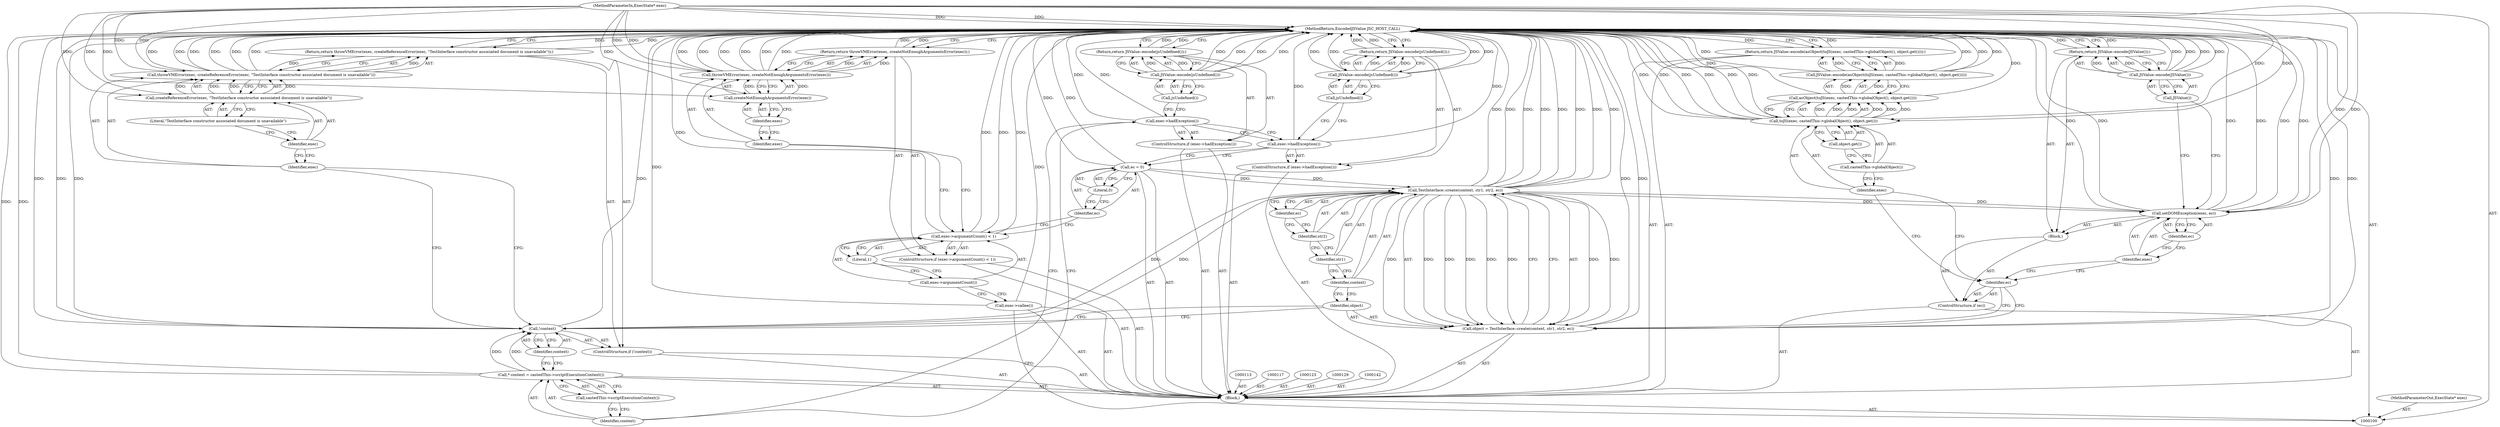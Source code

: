 digraph "0_Chrome_b944f670bb7a8a919daac497a4ea0536c954c201_16" {
"1000166" [label="(MethodReturn,EncodedJSValue JSC_HOST_CALL)"];
"1000101" [label="(MethodParameterIn,ExecState* exec)"];
"1000255" [label="(MethodParameterOut,ExecState* exec)"];
"1000124" [label="(ControlStructure,if (exec->hadException()))"];
"1000125" [label="(Call,exec->hadException())"];
"1000127" [label="(Call,JSValue::encode(jsUndefined()))"];
"1000128" [label="(Call,jsUndefined())"];
"1000126" [label="(Return,return JSValue::encode(jsUndefined());)"];
"1000130" [label="(Call,* context = castedThis->scriptExecutionContext())"];
"1000131" [label="(Identifier,context)"];
"1000132" [label="(Call,castedThis->scriptExecutionContext())"];
"1000133" [label="(ControlStructure,if (!context))"];
"1000134" [label="(Call,!context)"];
"1000135" [label="(Identifier,context)"];
"1000137" [label="(Call,throwVMError(exec, createReferenceError(exec, \"TestInterface constructor associated document is unavailable\")))"];
"1000138" [label="(Identifier,exec)"];
"1000139" [label="(Call,createReferenceError(exec, \"TestInterface constructor associated document is unavailable\"))"];
"1000140" [label="(Identifier,exec)"];
"1000141" [label="(Literal,\"TestInterface constructor associated document is unavailable\")"];
"1000136" [label="(Return,return throwVMError(exec, createReferenceError(exec, \"TestInterface constructor associated document is unavailable\"));)"];
"1000143" [label="(Call,object = TestInterface::create(context, str1, str2, ec))"];
"1000144" [label="(Identifier,object)"];
"1000145" [label="(Call,TestInterface::create(context, str1, str2, ec))"];
"1000146" [label="(Identifier,context)"];
"1000147" [label="(Identifier,str1)"];
"1000148" [label="(Identifier,str2)"];
"1000149" [label="(Identifier,ec)"];
"1000152" [label="(Block,)"];
"1000150" [label="(ControlStructure,if (ec))"];
"1000151" [label="(Identifier,ec)"];
"1000154" [label="(Identifier,exec)"];
"1000155" [label="(Identifier,ec)"];
"1000153" [label="(Call,setDOMException(exec, ec))"];
"1000157" [label="(Call,JSValue::encode(JSValue()))"];
"1000158" [label="(Call,JSValue())"];
"1000156" [label="(Return,return JSValue::encode(JSValue());)"];
"1000102" [label="(Block,)"];
"1000160" [label="(Call,JSValue::encode(asObject(toJS(exec, castedThis->globalObject(), object.get()))))"];
"1000161" [label="(Call,asObject(toJS(exec, castedThis->globalObject(), object.get())))"];
"1000162" [label="(Call,toJS(exec, castedThis->globalObject(), object.get()))"];
"1000159" [label="(Return,return JSValue::encode(asObject(toJS(exec, castedThis->globalObject(), object.get())));)"];
"1000163" [label="(Identifier,exec)"];
"1000164" [label="(Call,castedThis->globalObject())"];
"1000165" [label="(Call,object.get())"];
"1000103" [label="(Call,exec->callee())"];
"1000107" [label="(Literal,1)"];
"1000104" [label="(ControlStructure,if (exec->argumentCount() < 1))"];
"1000105" [label="(Call,exec->argumentCount() < 1)"];
"1000106" [label="(Call,exec->argumentCount())"];
"1000109" [label="(Call,throwVMError(exec, createNotEnoughArgumentsError(exec)))"];
"1000110" [label="(Identifier,exec)"];
"1000111" [label="(Call,createNotEnoughArgumentsError(exec))"];
"1000112" [label="(Identifier,exec)"];
"1000108" [label="(Return,return throwVMError(exec, createNotEnoughArgumentsError(exec));)"];
"1000114" [label="(Call,ec = 0)"];
"1000115" [label="(Identifier,ec)"];
"1000116" [label="(Literal,0)"];
"1000118" [label="(ControlStructure,if (exec->hadException()))"];
"1000119" [label="(Call,exec->hadException())"];
"1000121" [label="(Call,JSValue::encode(jsUndefined()))"];
"1000122" [label="(Call,jsUndefined())"];
"1000120" [label="(Return,return JSValue::encode(jsUndefined());)"];
"1000166" -> "1000100"  [label="AST: "];
"1000166" -> "1000108"  [label="CFG: "];
"1000166" -> "1000120"  [label="CFG: "];
"1000166" -> "1000126"  [label="CFG: "];
"1000166" -> "1000136"  [label="CFG: "];
"1000166" -> "1000156"  [label="CFG: "];
"1000166" -> "1000159"  [label="CFG: "];
"1000136" -> "1000166"  [label="DDG: "];
"1000126" -> "1000166"  [label="DDG: "];
"1000120" -> "1000166"  [label="DDG: "];
"1000108" -> "1000166"  [label="DDG: "];
"1000125" -> "1000166"  [label="DDG: "];
"1000157" -> "1000166"  [label="DDG: "];
"1000157" -> "1000166"  [label="DDG: "];
"1000105" -> "1000166"  [label="DDG: "];
"1000105" -> "1000166"  [label="DDG: "];
"1000153" -> "1000166"  [label="DDG: "];
"1000153" -> "1000166"  [label="DDG: "];
"1000153" -> "1000166"  [label="DDG: "];
"1000119" -> "1000166"  [label="DDG: "];
"1000162" -> "1000166"  [label="DDG: "];
"1000162" -> "1000166"  [label="DDG: "];
"1000162" -> "1000166"  [label="DDG: "];
"1000160" -> "1000166"  [label="DDG: "];
"1000160" -> "1000166"  [label="DDG: "];
"1000130" -> "1000166"  [label="DDG: "];
"1000137" -> "1000166"  [label="DDG: "];
"1000137" -> "1000166"  [label="DDG: "];
"1000137" -> "1000166"  [label="DDG: "];
"1000143" -> "1000166"  [label="DDG: "];
"1000143" -> "1000166"  [label="DDG: "];
"1000134" -> "1000166"  [label="DDG: "];
"1000134" -> "1000166"  [label="DDG: "];
"1000103" -> "1000166"  [label="DDG: "];
"1000114" -> "1000166"  [label="DDG: "];
"1000121" -> "1000166"  [label="DDG: "];
"1000121" -> "1000166"  [label="DDG: "];
"1000145" -> "1000166"  [label="DDG: "];
"1000145" -> "1000166"  [label="DDG: "];
"1000145" -> "1000166"  [label="DDG: "];
"1000145" -> "1000166"  [label="DDG: "];
"1000127" -> "1000166"  [label="DDG: "];
"1000127" -> "1000166"  [label="DDG: "];
"1000101" -> "1000166"  [label="DDG: "];
"1000109" -> "1000166"  [label="DDG: "];
"1000109" -> "1000166"  [label="DDG: "];
"1000109" -> "1000166"  [label="DDG: "];
"1000161" -> "1000166"  [label="DDG: "];
"1000156" -> "1000166"  [label="DDG: "];
"1000159" -> "1000166"  [label="DDG: "];
"1000101" -> "1000100"  [label="AST: "];
"1000101" -> "1000166"  [label="DDG: "];
"1000101" -> "1000109"  [label="DDG: "];
"1000101" -> "1000111"  [label="DDG: "];
"1000101" -> "1000137"  [label="DDG: "];
"1000101" -> "1000139"  [label="DDG: "];
"1000101" -> "1000153"  [label="DDG: "];
"1000101" -> "1000162"  [label="DDG: "];
"1000255" -> "1000100"  [label="AST: "];
"1000124" -> "1000102"  [label="AST: "];
"1000125" -> "1000124"  [label="AST: "];
"1000126" -> "1000124"  [label="AST: "];
"1000125" -> "1000124"  [label="AST: "];
"1000125" -> "1000119"  [label="CFG: "];
"1000128" -> "1000125"  [label="CFG: "];
"1000131" -> "1000125"  [label="CFG: "];
"1000125" -> "1000166"  [label="DDG: "];
"1000127" -> "1000126"  [label="AST: "];
"1000127" -> "1000128"  [label="CFG: "];
"1000128" -> "1000127"  [label="AST: "];
"1000126" -> "1000127"  [label="CFG: "];
"1000127" -> "1000166"  [label="DDG: "];
"1000127" -> "1000166"  [label="DDG: "];
"1000127" -> "1000126"  [label="DDG: "];
"1000128" -> "1000127"  [label="AST: "];
"1000128" -> "1000125"  [label="CFG: "];
"1000127" -> "1000128"  [label="CFG: "];
"1000126" -> "1000124"  [label="AST: "];
"1000126" -> "1000127"  [label="CFG: "];
"1000127" -> "1000126"  [label="AST: "];
"1000166" -> "1000126"  [label="CFG: "];
"1000126" -> "1000166"  [label="DDG: "];
"1000127" -> "1000126"  [label="DDG: "];
"1000130" -> "1000102"  [label="AST: "];
"1000130" -> "1000132"  [label="CFG: "];
"1000131" -> "1000130"  [label="AST: "];
"1000132" -> "1000130"  [label="AST: "];
"1000135" -> "1000130"  [label="CFG: "];
"1000130" -> "1000166"  [label="DDG: "];
"1000130" -> "1000134"  [label="DDG: "];
"1000131" -> "1000130"  [label="AST: "];
"1000131" -> "1000125"  [label="CFG: "];
"1000132" -> "1000131"  [label="CFG: "];
"1000132" -> "1000130"  [label="AST: "];
"1000132" -> "1000131"  [label="CFG: "];
"1000130" -> "1000132"  [label="CFG: "];
"1000133" -> "1000102"  [label="AST: "];
"1000134" -> "1000133"  [label="AST: "];
"1000136" -> "1000133"  [label="AST: "];
"1000134" -> "1000133"  [label="AST: "];
"1000134" -> "1000135"  [label="CFG: "];
"1000135" -> "1000134"  [label="AST: "];
"1000138" -> "1000134"  [label="CFG: "];
"1000144" -> "1000134"  [label="CFG: "];
"1000134" -> "1000166"  [label="DDG: "];
"1000134" -> "1000166"  [label="DDG: "];
"1000130" -> "1000134"  [label="DDG: "];
"1000134" -> "1000145"  [label="DDG: "];
"1000135" -> "1000134"  [label="AST: "];
"1000135" -> "1000130"  [label="CFG: "];
"1000134" -> "1000135"  [label="CFG: "];
"1000137" -> "1000136"  [label="AST: "];
"1000137" -> "1000139"  [label="CFG: "];
"1000138" -> "1000137"  [label="AST: "];
"1000139" -> "1000137"  [label="AST: "];
"1000136" -> "1000137"  [label="CFG: "];
"1000137" -> "1000166"  [label="DDG: "];
"1000137" -> "1000166"  [label="DDG: "];
"1000137" -> "1000166"  [label="DDG: "];
"1000137" -> "1000136"  [label="DDG: "];
"1000139" -> "1000137"  [label="DDG: "];
"1000139" -> "1000137"  [label="DDG: "];
"1000101" -> "1000137"  [label="DDG: "];
"1000138" -> "1000137"  [label="AST: "];
"1000138" -> "1000134"  [label="CFG: "];
"1000140" -> "1000138"  [label="CFG: "];
"1000139" -> "1000137"  [label="AST: "];
"1000139" -> "1000141"  [label="CFG: "];
"1000140" -> "1000139"  [label="AST: "];
"1000141" -> "1000139"  [label="AST: "];
"1000137" -> "1000139"  [label="CFG: "];
"1000139" -> "1000137"  [label="DDG: "];
"1000139" -> "1000137"  [label="DDG: "];
"1000101" -> "1000139"  [label="DDG: "];
"1000140" -> "1000139"  [label="AST: "];
"1000140" -> "1000138"  [label="CFG: "];
"1000141" -> "1000140"  [label="CFG: "];
"1000141" -> "1000139"  [label="AST: "];
"1000141" -> "1000140"  [label="CFG: "];
"1000139" -> "1000141"  [label="CFG: "];
"1000136" -> "1000133"  [label="AST: "];
"1000136" -> "1000137"  [label="CFG: "];
"1000137" -> "1000136"  [label="AST: "];
"1000166" -> "1000136"  [label="CFG: "];
"1000136" -> "1000166"  [label="DDG: "];
"1000137" -> "1000136"  [label="DDG: "];
"1000143" -> "1000102"  [label="AST: "];
"1000143" -> "1000145"  [label="CFG: "];
"1000144" -> "1000143"  [label="AST: "];
"1000145" -> "1000143"  [label="AST: "];
"1000151" -> "1000143"  [label="CFG: "];
"1000143" -> "1000166"  [label="DDG: "];
"1000143" -> "1000166"  [label="DDG: "];
"1000145" -> "1000143"  [label="DDG: "];
"1000145" -> "1000143"  [label="DDG: "];
"1000145" -> "1000143"  [label="DDG: "];
"1000145" -> "1000143"  [label="DDG: "];
"1000144" -> "1000143"  [label="AST: "];
"1000144" -> "1000134"  [label="CFG: "];
"1000146" -> "1000144"  [label="CFG: "];
"1000145" -> "1000143"  [label="AST: "];
"1000145" -> "1000149"  [label="CFG: "];
"1000146" -> "1000145"  [label="AST: "];
"1000147" -> "1000145"  [label="AST: "];
"1000148" -> "1000145"  [label="AST: "];
"1000149" -> "1000145"  [label="AST: "];
"1000143" -> "1000145"  [label="CFG: "];
"1000145" -> "1000166"  [label="DDG: "];
"1000145" -> "1000166"  [label="DDG: "];
"1000145" -> "1000166"  [label="DDG: "];
"1000145" -> "1000166"  [label="DDG: "];
"1000145" -> "1000143"  [label="DDG: "];
"1000145" -> "1000143"  [label="DDG: "];
"1000145" -> "1000143"  [label="DDG: "];
"1000145" -> "1000143"  [label="DDG: "];
"1000134" -> "1000145"  [label="DDG: "];
"1000114" -> "1000145"  [label="DDG: "];
"1000145" -> "1000153"  [label="DDG: "];
"1000146" -> "1000145"  [label="AST: "];
"1000146" -> "1000144"  [label="CFG: "];
"1000147" -> "1000146"  [label="CFG: "];
"1000147" -> "1000145"  [label="AST: "];
"1000147" -> "1000146"  [label="CFG: "];
"1000148" -> "1000147"  [label="CFG: "];
"1000148" -> "1000145"  [label="AST: "];
"1000148" -> "1000147"  [label="CFG: "];
"1000149" -> "1000148"  [label="CFG: "];
"1000149" -> "1000145"  [label="AST: "];
"1000149" -> "1000148"  [label="CFG: "];
"1000145" -> "1000149"  [label="CFG: "];
"1000152" -> "1000150"  [label="AST: "];
"1000153" -> "1000152"  [label="AST: "];
"1000156" -> "1000152"  [label="AST: "];
"1000150" -> "1000102"  [label="AST: "];
"1000151" -> "1000150"  [label="AST: "];
"1000152" -> "1000150"  [label="AST: "];
"1000151" -> "1000150"  [label="AST: "];
"1000151" -> "1000143"  [label="CFG: "];
"1000154" -> "1000151"  [label="CFG: "];
"1000163" -> "1000151"  [label="CFG: "];
"1000154" -> "1000153"  [label="AST: "];
"1000154" -> "1000151"  [label="CFG: "];
"1000155" -> "1000154"  [label="CFG: "];
"1000155" -> "1000153"  [label="AST: "];
"1000155" -> "1000154"  [label="CFG: "];
"1000153" -> "1000155"  [label="CFG: "];
"1000153" -> "1000152"  [label="AST: "];
"1000153" -> "1000155"  [label="CFG: "];
"1000154" -> "1000153"  [label="AST: "];
"1000155" -> "1000153"  [label="AST: "];
"1000158" -> "1000153"  [label="CFG: "];
"1000153" -> "1000166"  [label="DDG: "];
"1000153" -> "1000166"  [label="DDG: "];
"1000153" -> "1000166"  [label="DDG: "];
"1000101" -> "1000153"  [label="DDG: "];
"1000145" -> "1000153"  [label="DDG: "];
"1000157" -> "1000156"  [label="AST: "];
"1000157" -> "1000158"  [label="CFG: "];
"1000158" -> "1000157"  [label="AST: "];
"1000156" -> "1000157"  [label="CFG: "];
"1000157" -> "1000166"  [label="DDG: "];
"1000157" -> "1000166"  [label="DDG: "];
"1000157" -> "1000156"  [label="DDG: "];
"1000158" -> "1000157"  [label="AST: "];
"1000158" -> "1000153"  [label="CFG: "];
"1000157" -> "1000158"  [label="CFG: "];
"1000156" -> "1000152"  [label="AST: "];
"1000156" -> "1000157"  [label="CFG: "];
"1000157" -> "1000156"  [label="AST: "];
"1000166" -> "1000156"  [label="CFG: "];
"1000156" -> "1000166"  [label="DDG: "];
"1000157" -> "1000156"  [label="DDG: "];
"1000102" -> "1000100"  [label="AST: "];
"1000103" -> "1000102"  [label="AST: "];
"1000104" -> "1000102"  [label="AST: "];
"1000113" -> "1000102"  [label="AST: "];
"1000114" -> "1000102"  [label="AST: "];
"1000117" -> "1000102"  [label="AST: "];
"1000118" -> "1000102"  [label="AST: "];
"1000123" -> "1000102"  [label="AST: "];
"1000124" -> "1000102"  [label="AST: "];
"1000129" -> "1000102"  [label="AST: "];
"1000130" -> "1000102"  [label="AST: "];
"1000133" -> "1000102"  [label="AST: "];
"1000142" -> "1000102"  [label="AST: "];
"1000143" -> "1000102"  [label="AST: "];
"1000150" -> "1000102"  [label="AST: "];
"1000159" -> "1000102"  [label="AST: "];
"1000160" -> "1000159"  [label="AST: "];
"1000160" -> "1000161"  [label="CFG: "];
"1000161" -> "1000160"  [label="AST: "];
"1000159" -> "1000160"  [label="CFG: "];
"1000160" -> "1000166"  [label="DDG: "];
"1000160" -> "1000166"  [label="DDG: "];
"1000160" -> "1000159"  [label="DDG: "];
"1000161" -> "1000160"  [label="DDG: "];
"1000161" -> "1000160"  [label="AST: "];
"1000161" -> "1000162"  [label="CFG: "];
"1000162" -> "1000161"  [label="AST: "];
"1000160" -> "1000161"  [label="CFG: "];
"1000161" -> "1000166"  [label="DDG: "];
"1000161" -> "1000160"  [label="DDG: "];
"1000162" -> "1000161"  [label="DDG: "];
"1000162" -> "1000161"  [label="DDG: "];
"1000162" -> "1000161"  [label="DDG: "];
"1000162" -> "1000161"  [label="AST: "];
"1000162" -> "1000165"  [label="CFG: "];
"1000163" -> "1000162"  [label="AST: "];
"1000164" -> "1000162"  [label="AST: "];
"1000165" -> "1000162"  [label="AST: "];
"1000161" -> "1000162"  [label="CFG: "];
"1000162" -> "1000166"  [label="DDG: "];
"1000162" -> "1000166"  [label="DDG: "];
"1000162" -> "1000166"  [label="DDG: "];
"1000162" -> "1000161"  [label="DDG: "];
"1000162" -> "1000161"  [label="DDG: "];
"1000162" -> "1000161"  [label="DDG: "];
"1000101" -> "1000162"  [label="DDG: "];
"1000159" -> "1000102"  [label="AST: "];
"1000159" -> "1000160"  [label="CFG: "];
"1000160" -> "1000159"  [label="AST: "];
"1000166" -> "1000159"  [label="CFG: "];
"1000159" -> "1000166"  [label="DDG: "];
"1000160" -> "1000159"  [label="DDG: "];
"1000163" -> "1000162"  [label="AST: "];
"1000163" -> "1000151"  [label="CFG: "];
"1000164" -> "1000163"  [label="CFG: "];
"1000164" -> "1000162"  [label="AST: "];
"1000164" -> "1000163"  [label="CFG: "];
"1000165" -> "1000164"  [label="CFG: "];
"1000165" -> "1000162"  [label="AST: "];
"1000165" -> "1000164"  [label="CFG: "];
"1000162" -> "1000165"  [label="CFG: "];
"1000103" -> "1000102"  [label="AST: "];
"1000103" -> "1000100"  [label="CFG: "];
"1000106" -> "1000103"  [label="CFG: "];
"1000103" -> "1000166"  [label="DDG: "];
"1000107" -> "1000105"  [label="AST: "];
"1000107" -> "1000106"  [label="CFG: "];
"1000105" -> "1000107"  [label="CFG: "];
"1000104" -> "1000102"  [label="AST: "];
"1000105" -> "1000104"  [label="AST: "];
"1000108" -> "1000104"  [label="AST: "];
"1000105" -> "1000104"  [label="AST: "];
"1000105" -> "1000107"  [label="CFG: "];
"1000106" -> "1000105"  [label="AST: "];
"1000107" -> "1000105"  [label="AST: "];
"1000110" -> "1000105"  [label="CFG: "];
"1000115" -> "1000105"  [label="CFG: "];
"1000105" -> "1000166"  [label="DDG: "];
"1000105" -> "1000166"  [label="DDG: "];
"1000106" -> "1000105"  [label="AST: "];
"1000106" -> "1000103"  [label="CFG: "];
"1000107" -> "1000106"  [label="CFG: "];
"1000109" -> "1000108"  [label="AST: "];
"1000109" -> "1000111"  [label="CFG: "];
"1000110" -> "1000109"  [label="AST: "];
"1000111" -> "1000109"  [label="AST: "];
"1000108" -> "1000109"  [label="CFG: "];
"1000109" -> "1000166"  [label="DDG: "];
"1000109" -> "1000166"  [label="DDG: "];
"1000109" -> "1000166"  [label="DDG: "];
"1000109" -> "1000108"  [label="DDG: "];
"1000111" -> "1000109"  [label="DDG: "];
"1000101" -> "1000109"  [label="DDG: "];
"1000110" -> "1000109"  [label="AST: "];
"1000110" -> "1000105"  [label="CFG: "];
"1000112" -> "1000110"  [label="CFG: "];
"1000111" -> "1000109"  [label="AST: "];
"1000111" -> "1000112"  [label="CFG: "];
"1000112" -> "1000111"  [label="AST: "];
"1000109" -> "1000111"  [label="CFG: "];
"1000111" -> "1000109"  [label="DDG: "];
"1000101" -> "1000111"  [label="DDG: "];
"1000112" -> "1000111"  [label="AST: "];
"1000112" -> "1000110"  [label="CFG: "];
"1000111" -> "1000112"  [label="CFG: "];
"1000108" -> "1000104"  [label="AST: "];
"1000108" -> "1000109"  [label="CFG: "];
"1000109" -> "1000108"  [label="AST: "];
"1000166" -> "1000108"  [label="CFG: "];
"1000108" -> "1000166"  [label="DDG: "];
"1000109" -> "1000108"  [label="DDG: "];
"1000114" -> "1000102"  [label="AST: "];
"1000114" -> "1000116"  [label="CFG: "];
"1000115" -> "1000114"  [label="AST: "];
"1000116" -> "1000114"  [label="AST: "];
"1000119" -> "1000114"  [label="CFG: "];
"1000114" -> "1000166"  [label="DDG: "];
"1000114" -> "1000145"  [label="DDG: "];
"1000115" -> "1000114"  [label="AST: "];
"1000115" -> "1000105"  [label="CFG: "];
"1000116" -> "1000115"  [label="CFG: "];
"1000116" -> "1000114"  [label="AST: "];
"1000116" -> "1000115"  [label="CFG: "];
"1000114" -> "1000116"  [label="CFG: "];
"1000118" -> "1000102"  [label="AST: "];
"1000119" -> "1000118"  [label="AST: "];
"1000120" -> "1000118"  [label="AST: "];
"1000119" -> "1000118"  [label="AST: "];
"1000119" -> "1000114"  [label="CFG: "];
"1000122" -> "1000119"  [label="CFG: "];
"1000125" -> "1000119"  [label="CFG: "];
"1000119" -> "1000166"  [label="DDG: "];
"1000121" -> "1000120"  [label="AST: "];
"1000121" -> "1000122"  [label="CFG: "];
"1000122" -> "1000121"  [label="AST: "];
"1000120" -> "1000121"  [label="CFG: "];
"1000121" -> "1000166"  [label="DDG: "];
"1000121" -> "1000166"  [label="DDG: "];
"1000121" -> "1000120"  [label="DDG: "];
"1000122" -> "1000121"  [label="AST: "];
"1000122" -> "1000119"  [label="CFG: "];
"1000121" -> "1000122"  [label="CFG: "];
"1000120" -> "1000118"  [label="AST: "];
"1000120" -> "1000121"  [label="CFG: "];
"1000121" -> "1000120"  [label="AST: "];
"1000166" -> "1000120"  [label="CFG: "];
"1000120" -> "1000166"  [label="DDG: "];
"1000121" -> "1000120"  [label="DDG: "];
}
